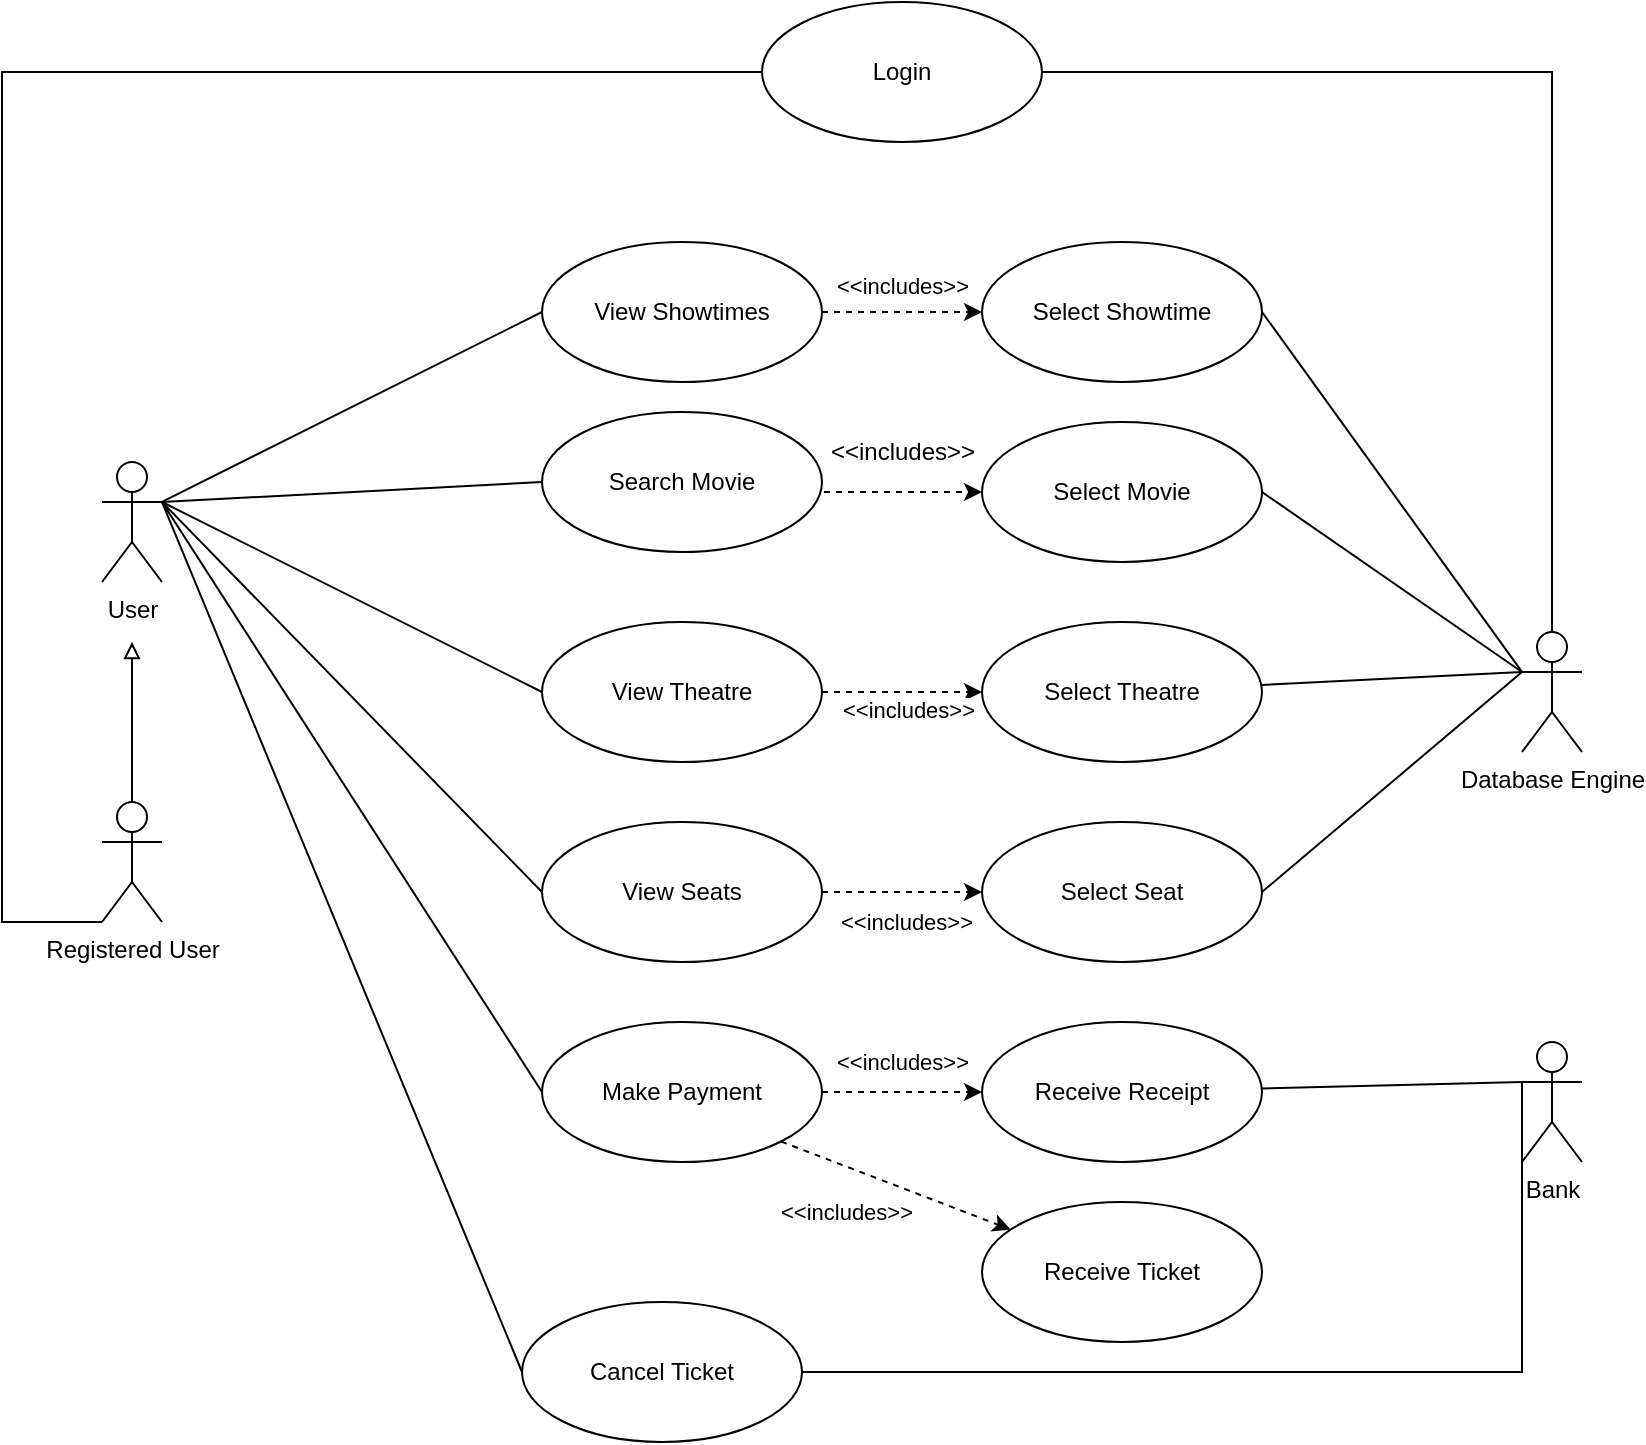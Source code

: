 <mxfile version="20.5.3" type="device"><diagram id="ZoQLG9A008aR0PhDn0Wn" name="Page-1"><mxGraphModel dx="1422" dy="1862" grid="1" gridSize="10" guides="1" tooltips="1" connect="1" arrows="1" fold="1" page="1" pageScale="1" pageWidth="850" pageHeight="1100" math="0" shadow="0"><root><mxCell id="0"/><mxCell id="1" parent="0"/><mxCell id="rjjEzBz6sBrEnIEGINIk-38" style="rounded=0;orthogonalLoop=1;jettySize=auto;html=1;exitX=1;exitY=0.333;exitDx=0;exitDy=0;exitPerimeter=0;entryX=0;entryY=0.5;entryDx=0;entryDy=0;endArrow=none;endFill=0;" parent="1" source="rjjEzBz6sBrEnIEGINIk-1" target="rjjEzBz6sBrEnIEGINIk-14" edge="1"><mxGeometry relative="1" as="geometry"/></mxCell><mxCell id="rjjEzBz6sBrEnIEGINIk-1" value="User" style="shape=umlActor;verticalLabelPosition=bottom;verticalAlign=top;html=1;outlineConnect=0;" parent="1" vertex="1"><mxGeometry x="220" y="210" width="30" height="60" as="geometry"/></mxCell><mxCell id="rjjEzBz6sBrEnIEGINIk-36" style="edgeStyle=orthogonalEdgeStyle;rounded=0;orthogonalLoop=1;jettySize=auto;html=1;exitX=0;exitY=1;exitDx=0;exitDy=0;exitPerimeter=0;endArrow=none;endFill=0;entryX=0;entryY=0.5;entryDx=0;entryDy=0;" parent="1" source="rjjEzBz6sBrEnIEGINIk-2" target="rjjEzBz6sBrEnIEGINIk-35" edge="1"><mxGeometry relative="1" as="geometry"><Array as="points"><mxPoint x="170" y="440"/><mxPoint x="170" y="15"/></Array></mxGeometry></mxCell><mxCell id="rjjEzBz6sBrEnIEGINIk-2" value="Registered User" style="shape=umlActor;verticalLabelPosition=bottom;verticalAlign=top;html=1;outlineConnect=0;" parent="1" vertex="1"><mxGeometry x="220" y="380" width="30" height="60" as="geometry"/></mxCell><mxCell id="rjjEzBz6sBrEnIEGINIk-4" value="Database Engine" style="shape=umlActor;verticalLabelPosition=bottom;verticalAlign=top;html=1;outlineConnect=0;" parent="1" vertex="1"><mxGeometry x="930" y="295" width="30" height="60" as="geometry"/></mxCell><mxCell id="rjjEzBz6sBrEnIEGINIk-5" value="Bank" style="shape=umlActor;verticalLabelPosition=bottom;verticalAlign=top;html=1;outlineConnect=0;" parent="1" vertex="1"><mxGeometry x="930" y="500" width="30" height="60" as="geometry"/></mxCell><mxCell id="rjjEzBz6sBrEnIEGINIk-8" value="" style="endArrow=block;html=1;rounded=0;exitX=0.5;exitY=0;exitDx=0;exitDy=0;exitPerimeter=0;endFill=0;" parent="1" source="rjjEzBz6sBrEnIEGINIk-2" edge="1"><mxGeometry width="50" height="50" relative="1" as="geometry"><mxPoint x="140" y="380" as="sourcePoint"/><mxPoint x="235" y="300" as="targetPoint"/></mxGeometry></mxCell><mxCell id="rjjEzBz6sBrEnIEGINIk-39" style="edgeStyle=orthogonalEdgeStyle;rounded=0;orthogonalLoop=1;jettySize=auto;html=1;exitX=1;exitY=0.5;exitDx=0;exitDy=0;entryX=0;entryY=0.5;entryDx=0;entryDy=0;endArrow=classic;endFill=1;dashed=1;" parent="1" source="rjjEzBz6sBrEnIEGINIk-11" target="rjjEzBz6sBrEnIEGINIk-24" edge="1"><mxGeometry relative="1" as="geometry"/></mxCell><mxCell id="rjjEzBz6sBrEnIEGINIk-40" value="&amp;lt;&amp;lt;includes&amp;gt;&amp;gt;" style="edgeLabel;html=1;align=center;verticalAlign=middle;resizable=0;points=[];" parent="rjjEzBz6sBrEnIEGINIk-39" vertex="1" connectable="0"><mxGeometry x="0.125" y="3" relative="1" as="geometry"><mxPoint x="-5" y="-12" as="offset"/></mxGeometry></mxCell><mxCell id="rjjEzBz6sBrEnIEGINIk-41" style="rounded=0;orthogonalLoop=1;jettySize=auto;html=1;exitX=1;exitY=1;exitDx=0;exitDy=0;dashed=1;endArrow=classic;endFill=1;" parent="1" source="rjjEzBz6sBrEnIEGINIk-11" target="rjjEzBz6sBrEnIEGINIk-19" edge="1"><mxGeometry relative="1" as="geometry"/></mxCell><mxCell id="rjjEzBz6sBrEnIEGINIk-42" value="&amp;lt;&amp;lt;includes&amp;gt;&amp;gt;" style="edgeLabel;html=1;align=center;verticalAlign=middle;resizable=0;points=[];" parent="rjjEzBz6sBrEnIEGINIk-41" vertex="1" connectable="0"><mxGeometry x="0.249" y="-1" relative="1" as="geometry"><mxPoint x="-39" y="7" as="offset"/></mxGeometry></mxCell><mxCell id="fPQeen320QWk-Ww7ju5m-14" style="edgeStyle=none;rounded=0;orthogonalLoop=1;jettySize=auto;html=1;endArrow=none;endFill=0;exitX=0;exitY=0.5;exitDx=0;exitDy=0;" edge="1" parent="1" source="rjjEzBz6sBrEnIEGINIk-11"><mxGeometry relative="1" as="geometry"><mxPoint x="250" y="230" as="targetPoint"/></mxGeometry></mxCell><mxCell id="rjjEzBz6sBrEnIEGINIk-11" value="Make Payment" style="ellipse;whiteSpace=wrap;html=1;" parent="1" vertex="1"><mxGeometry x="440" y="490" width="140" height="70" as="geometry"/></mxCell><mxCell id="fPQeen320QWk-Ww7ju5m-21" style="edgeStyle=none;rounded=0;orthogonalLoop=1;jettySize=auto;html=1;endArrow=none;endFill=0;entryX=0;entryY=0.333;entryDx=0;entryDy=0;entryPerimeter=0;exitX=1;exitY=0.5;exitDx=0;exitDy=0;" edge="1" parent="1" source="rjjEzBz6sBrEnIEGINIk-12" target="rjjEzBz6sBrEnIEGINIk-4"><mxGeometry relative="1" as="geometry"><mxPoint x="930" y="310" as="targetPoint"/></mxGeometry></mxCell><mxCell id="rjjEzBz6sBrEnIEGINIk-12" value="Select Seat" style="ellipse;whiteSpace=wrap;html=1;" parent="1" vertex="1"><mxGeometry x="660" y="390" width="140" height="70" as="geometry"/></mxCell><mxCell id="rjjEzBz6sBrEnIEGINIk-33" style="edgeStyle=orthogonalEdgeStyle;rounded=0;orthogonalLoop=1;jettySize=auto;html=1;exitX=1;exitY=0.5;exitDx=0;exitDy=0;entryX=0;entryY=0.5;entryDx=0;entryDy=0;dashed=1;endArrow=classic;endFill=1;" parent="1" source="rjjEzBz6sBrEnIEGINIk-13" target="rjjEzBz6sBrEnIEGINIk-12" edge="1"><mxGeometry relative="1" as="geometry"/></mxCell><mxCell id="rjjEzBz6sBrEnIEGINIk-34" value="&amp;lt;&amp;lt;includes&amp;gt;&amp;gt;" style="edgeLabel;html=1;align=center;verticalAlign=middle;resizable=0;points=[];" parent="rjjEzBz6sBrEnIEGINIk-33" vertex="1" connectable="0"><mxGeometry x="-0.067" y="1" relative="1" as="geometry"><mxPoint x="4" y="16" as="offset"/></mxGeometry></mxCell><mxCell id="fPQeen320QWk-Ww7ju5m-12" style="edgeStyle=none;rounded=0;orthogonalLoop=1;jettySize=auto;html=1;endArrow=none;endFill=0;exitX=0;exitY=0.5;exitDx=0;exitDy=0;" edge="1" parent="1" source="rjjEzBz6sBrEnIEGINIk-13"><mxGeometry relative="1" as="geometry"><mxPoint x="250" y="230" as="targetPoint"/></mxGeometry></mxCell><mxCell id="rjjEzBz6sBrEnIEGINIk-13" value="View Seats" style="ellipse;whiteSpace=wrap;html=1;" parent="1" vertex="1"><mxGeometry x="440" y="390" width="140" height="70" as="geometry"/></mxCell><mxCell id="rjjEzBz6sBrEnIEGINIk-31" style="edgeStyle=orthogonalEdgeStyle;rounded=0;orthogonalLoop=1;jettySize=auto;html=1;exitX=1;exitY=0.5;exitDx=0;exitDy=0;entryX=0;entryY=0.5;entryDx=0;entryDy=0;dashed=1;endArrow=classic;endFill=1;" parent="1" source="rjjEzBz6sBrEnIEGINIk-14" target="rjjEzBz6sBrEnIEGINIk-18" edge="1"><mxGeometry relative="1" as="geometry"/></mxCell><mxCell id="rjjEzBz6sBrEnIEGINIk-32" value="&amp;lt;&amp;lt;includes&amp;gt;&amp;gt;" style="edgeLabel;html=1;align=center;verticalAlign=middle;resizable=0;points=[];" parent="rjjEzBz6sBrEnIEGINIk-31" vertex="1" connectable="0"><mxGeometry x="0.267" y="4" relative="1" as="geometry"><mxPoint x="-11" y="-9" as="offset"/></mxGeometry></mxCell><mxCell id="rjjEzBz6sBrEnIEGINIk-14" value="View Showtimes" style="ellipse;whiteSpace=wrap;html=1;" parent="1" vertex="1"><mxGeometry x="440" y="100" width="140" height="70" as="geometry"/></mxCell><mxCell id="rjjEzBz6sBrEnIEGINIk-26" style="edgeStyle=orthogonalEdgeStyle;rounded=0;orthogonalLoop=1;jettySize=auto;html=1;exitX=1;exitY=0.5;exitDx=0;exitDy=0;endArrow=classic;endFill=1;dashed=1;" parent="1" source="rjjEzBz6sBrEnIEGINIk-15" target="rjjEzBz6sBrEnIEGINIk-17" edge="1"><mxGeometry relative="1" as="geometry"><Array as="points"><mxPoint x="550" y="225"/></Array></mxGeometry></mxCell><mxCell id="fPQeen320QWk-Ww7ju5m-8" style="rounded=0;orthogonalLoop=1;jettySize=auto;html=1;entryX=1;entryY=0.333;entryDx=0;entryDy=0;entryPerimeter=0;endArrow=none;endFill=0;exitX=0;exitY=0.5;exitDx=0;exitDy=0;" edge="1" parent="1" source="rjjEzBz6sBrEnIEGINIk-15" target="rjjEzBz6sBrEnIEGINIk-1"><mxGeometry relative="1" as="geometry"/></mxCell><mxCell id="rjjEzBz6sBrEnIEGINIk-15" value="Search Movie" style="ellipse;whiteSpace=wrap;html=1;" parent="1" vertex="1"><mxGeometry x="440" y="185" width="140" height="70" as="geometry"/></mxCell><mxCell id="fPQeen320QWk-Ww7ju5m-19" style="edgeStyle=none;rounded=0;orthogonalLoop=1;jettySize=auto;html=1;endArrow=none;endFill=0;entryX=0;entryY=0.333;entryDx=0;entryDy=0;entryPerimeter=0;" edge="1" parent="1" source="rjjEzBz6sBrEnIEGINIk-16" target="rjjEzBz6sBrEnIEGINIk-4"><mxGeometry relative="1" as="geometry"><mxPoint x="860.695" y="314.921" as="targetPoint"/></mxGeometry></mxCell><mxCell id="rjjEzBz6sBrEnIEGINIk-16" value="Select Theatre" style="ellipse;whiteSpace=wrap;html=1;" parent="1" vertex="1"><mxGeometry x="660" y="290" width="140" height="70" as="geometry"/></mxCell><mxCell id="fPQeen320QWk-Ww7ju5m-17" style="edgeStyle=none;rounded=0;orthogonalLoop=1;jettySize=auto;html=1;entryX=0;entryY=0.333;entryDx=0;entryDy=0;entryPerimeter=0;endArrow=none;endFill=0;exitX=1;exitY=0.5;exitDx=0;exitDy=0;" edge="1" parent="1" source="rjjEzBz6sBrEnIEGINIk-17" target="rjjEzBz6sBrEnIEGINIk-4"><mxGeometry relative="1" as="geometry"/></mxCell><mxCell id="rjjEzBz6sBrEnIEGINIk-17" value="Select Movie" style="ellipse;whiteSpace=wrap;html=1;" parent="1" vertex="1"><mxGeometry x="660" y="190" width="140" height="70" as="geometry"/></mxCell><mxCell id="fPQeen320QWk-Ww7ju5m-16" style="rounded=0;orthogonalLoop=1;jettySize=auto;html=1;entryX=0;entryY=0.333;entryDx=0;entryDy=0;entryPerimeter=0;endArrow=none;endFill=0;exitX=1;exitY=0.5;exitDx=0;exitDy=0;" edge="1" parent="1" source="rjjEzBz6sBrEnIEGINIk-18" target="rjjEzBz6sBrEnIEGINIk-4"><mxGeometry relative="1" as="geometry"/></mxCell><mxCell id="rjjEzBz6sBrEnIEGINIk-18" value="Select Showtime" style="ellipse;whiteSpace=wrap;html=1;" parent="1" vertex="1"><mxGeometry x="660" y="100" width="140" height="70" as="geometry"/></mxCell><mxCell id="rjjEzBz6sBrEnIEGINIk-19" value="Receive Ticket" style="ellipse;whiteSpace=wrap;html=1;" parent="1" vertex="1"><mxGeometry x="660" y="580" width="140" height="70" as="geometry"/></mxCell><mxCell id="fPQeen320QWk-Ww7ju5m-3" style="rounded=0;orthogonalLoop=1;jettySize=auto;html=1;endArrow=none;endFill=0;entryX=0;entryY=0.333;entryDx=0;entryDy=0;entryPerimeter=0;" edge="1" parent="1" source="rjjEzBz6sBrEnIEGINIk-24" target="rjjEzBz6sBrEnIEGINIk-5"><mxGeometry relative="1" as="geometry"/></mxCell><mxCell id="rjjEzBz6sBrEnIEGINIk-24" value="Receive Receipt" style="ellipse;whiteSpace=wrap;html=1;" parent="1" vertex="1"><mxGeometry x="660" y="490" width="140" height="70" as="geometry"/></mxCell><mxCell id="fPQeen320QWk-Ww7ju5m-24" style="rounded=0;orthogonalLoop=1;jettySize=auto;html=1;endArrow=none;endFill=0;exitX=0;exitY=0.5;exitDx=0;exitDy=0;" edge="1" parent="1" source="rjjEzBz6sBrEnIEGINIk-25"><mxGeometry relative="1" as="geometry"><mxPoint x="250" y="230" as="targetPoint"/></mxGeometry></mxCell><mxCell id="fPQeen320QWk-Ww7ju5m-26" style="edgeStyle=orthogonalEdgeStyle;rounded=0;orthogonalLoop=1;jettySize=auto;html=1;endArrow=none;endFill=0;entryX=0;entryY=0.333;entryDx=0;entryDy=0;entryPerimeter=0;exitX=1;exitY=0.5;exitDx=0;exitDy=0;" edge="1" parent="1" source="rjjEzBz6sBrEnIEGINIk-25" target="rjjEzBz6sBrEnIEGINIk-5"><mxGeometry relative="1" as="geometry"><mxPoint x="930" y="540" as="targetPoint"/><Array as="points"><mxPoint x="930" y="665"/></Array></mxGeometry></mxCell><mxCell id="rjjEzBz6sBrEnIEGINIk-25" value="Cancel Ticket" style="ellipse;whiteSpace=wrap;html=1;" parent="1" vertex="1"><mxGeometry x="430" y="630" width="140" height="70" as="geometry"/></mxCell><mxCell id="rjjEzBz6sBrEnIEGINIk-27" value="&amp;lt;&amp;lt;includes&amp;gt;&amp;gt;" style="text;html=1;align=center;verticalAlign=middle;resizable=0;points=[];autosize=1;strokeColor=none;fillColor=none;" parent="1" vertex="1"><mxGeometry x="570" y="190" width="100" height="30" as="geometry"/></mxCell><mxCell id="rjjEzBz6sBrEnIEGINIk-29" style="edgeStyle=orthogonalEdgeStyle;rounded=0;orthogonalLoop=1;jettySize=auto;html=1;exitX=1;exitY=0.5;exitDx=0;exitDy=0;entryX=0;entryY=0.5;entryDx=0;entryDy=0;endArrow=classic;endFill=1;dashed=1;" parent="1" source="rjjEzBz6sBrEnIEGINIk-28" target="rjjEzBz6sBrEnIEGINIk-16" edge="1"><mxGeometry relative="1" as="geometry"><Array as="points"><mxPoint x="580" y="325"/><mxPoint x="580" y="325"/></Array></mxGeometry></mxCell><mxCell id="rjjEzBz6sBrEnIEGINIk-30" value="&amp;lt;&amp;lt;includes&amp;gt;&amp;gt;" style="edgeLabel;html=1;align=center;verticalAlign=middle;resizable=0;points=[];" parent="rjjEzBz6sBrEnIEGINIk-29" vertex="1" connectable="0"><mxGeometry x="-0.04" y="4" relative="1" as="geometry"><mxPoint x="4" y="13" as="offset"/></mxGeometry></mxCell><mxCell id="fPQeen320QWk-Ww7ju5m-10" style="edgeStyle=none;rounded=0;orthogonalLoop=1;jettySize=auto;html=1;endArrow=none;endFill=0;exitX=0;exitY=0.5;exitDx=0;exitDy=0;" edge="1" parent="1" source="rjjEzBz6sBrEnIEGINIk-28"><mxGeometry relative="1" as="geometry"><mxPoint x="250" y="230" as="targetPoint"/></mxGeometry></mxCell><mxCell id="rjjEzBz6sBrEnIEGINIk-28" value="View Theatre" style="ellipse;whiteSpace=wrap;html=1;" parent="1" vertex="1"><mxGeometry x="440" y="290" width="140" height="70" as="geometry"/></mxCell><mxCell id="fPQeen320QWk-Ww7ju5m-15" style="edgeStyle=orthogonalEdgeStyle;rounded=0;orthogonalLoop=1;jettySize=auto;html=1;entryX=0.5;entryY=0;entryDx=0;entryDy=0;entryPerimeter=0;endArrow=none;endFill=0;" edge="1" parent="1" source="rjjEzBz6sBrEnIEGINIk-35" target="rjjEzBz6sBrEnIEGINIk-4"><mxGeometry relative="1" as="geometry"/></mxCell><mxCell id="rjjEzBz6sBrEnIEGINIk-35" value="Login" style="ellipse;whiteSpace=wrap;html=1;" parent="1" vertex="1"><mxGeometry x="550" y="-20" width="140" height="70" as="geometry"/></mxCell></root></mxGraphModel></diagram></mxfile>
